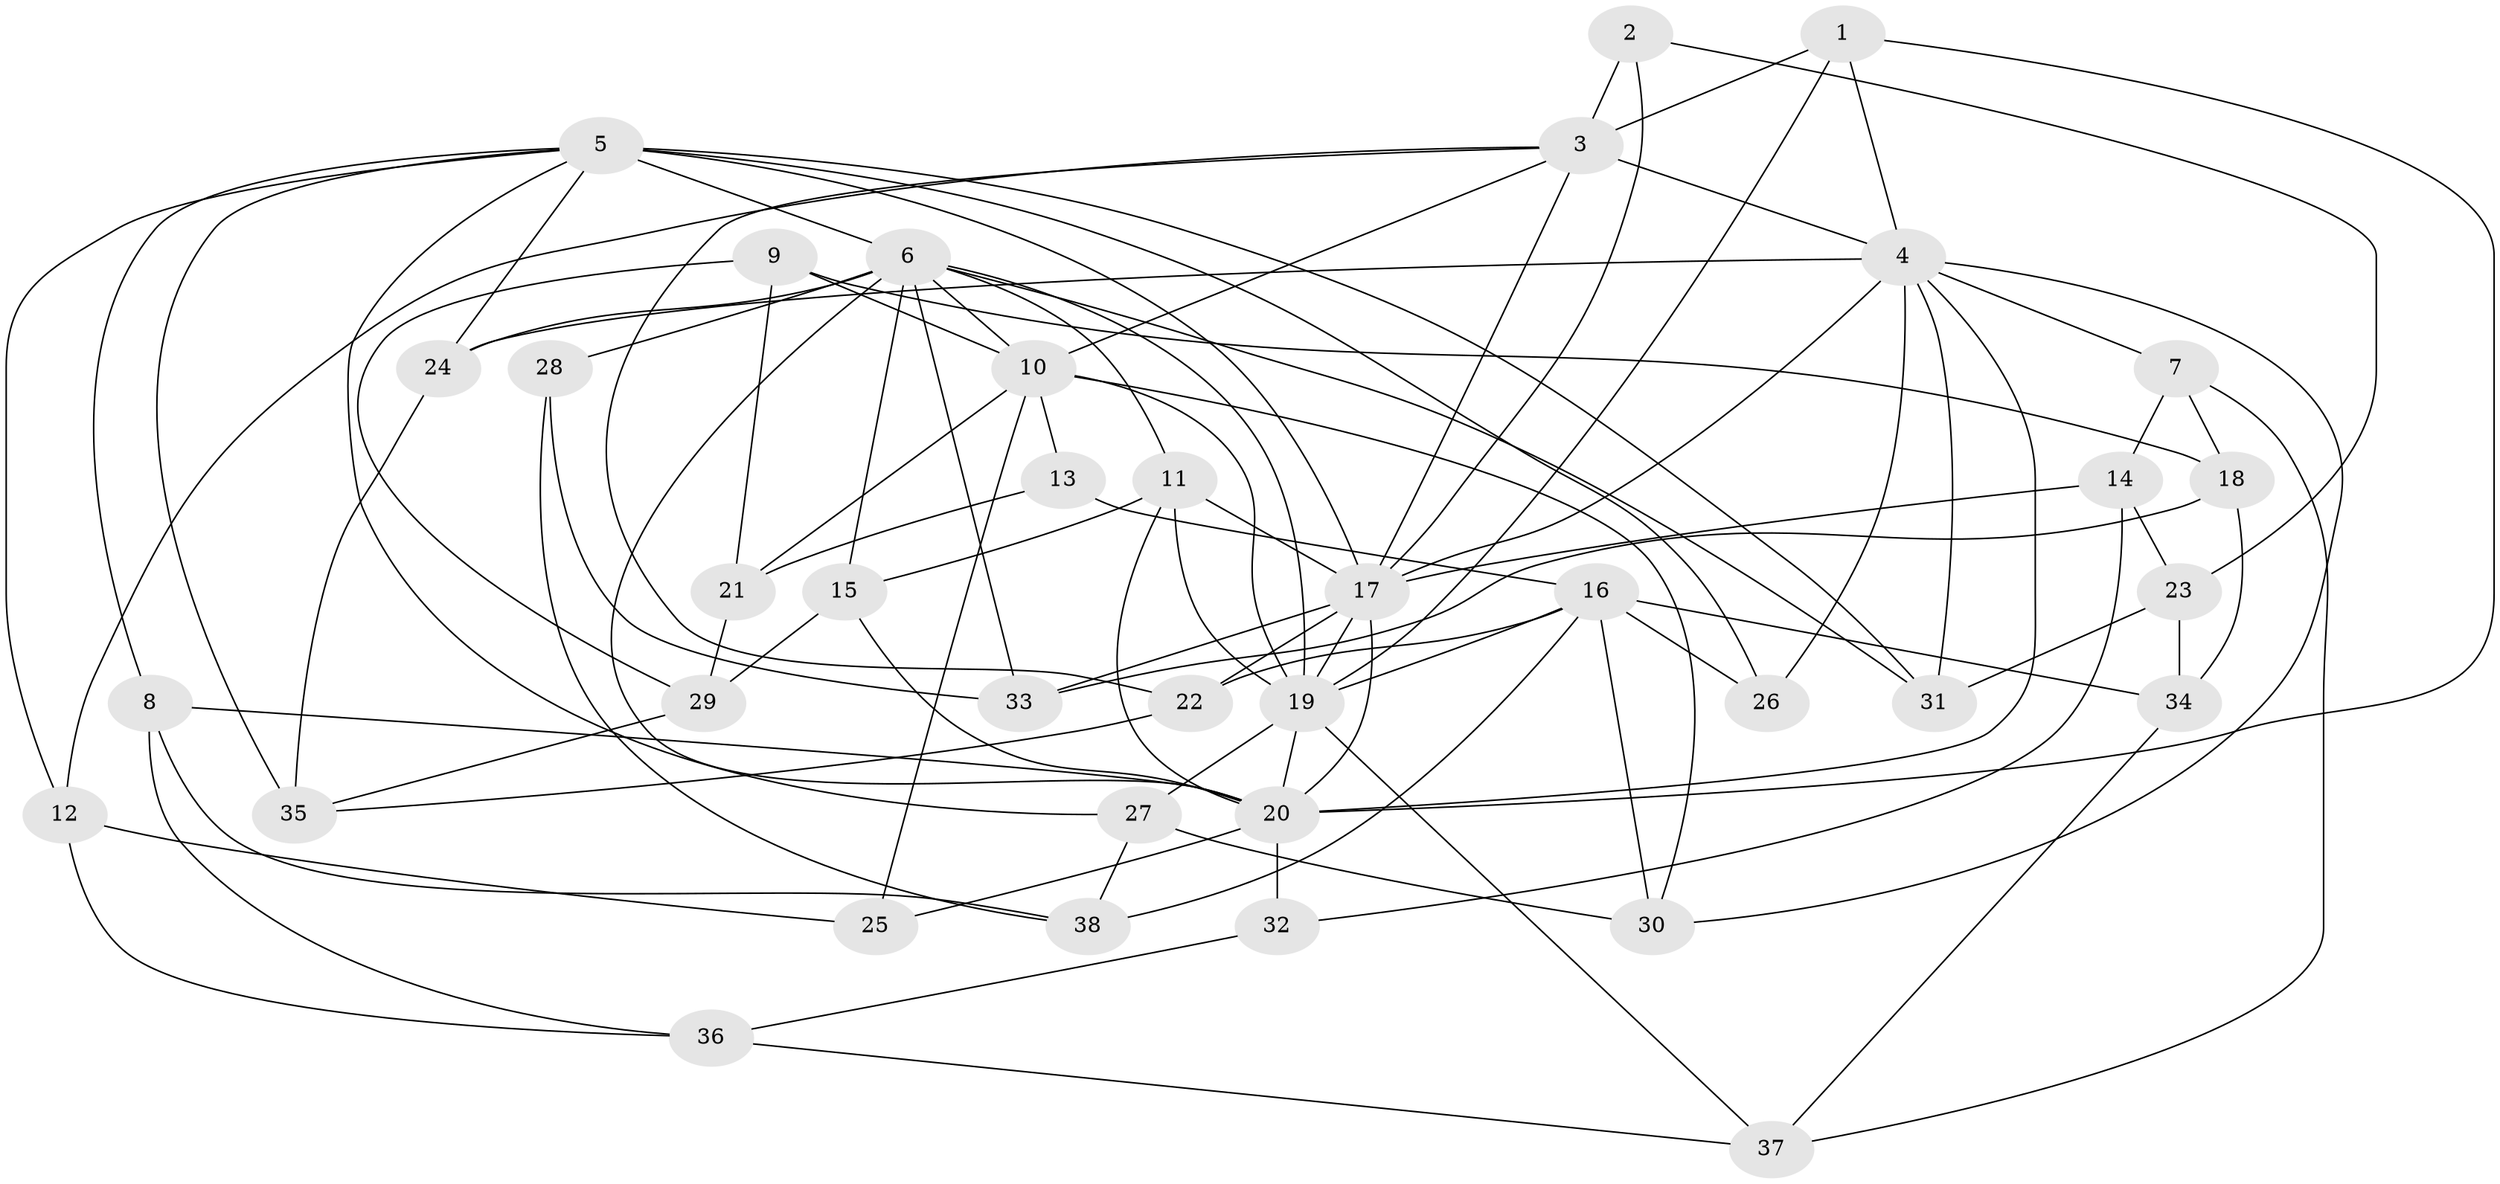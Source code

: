 // original degree distribution, {4: 1.0}
// Generated by graph-tools (version 1.1) at 2025/37/03/09/25 02:37:47]
// undirected, 38 vertices, 95 edges
graph export_dot {
graph [start="1"]
  node [color=gray90,style=filled];
  1;
  2;
  3;
  4;
  5;
  6;
  7;
  8;
  9;
  10;
  11;
  12;
  13;
  14;
  15;
  16;
  17;
  18;
  19;
  20;
  21;
  22;
  23;
  24;
  25;
  26;
  27;
  28;
  29;
  30;
  31;
  32;
  33;
  34;
  35;
  36;
  37;
  38;
  1 -- 3 [weight=1.0];
  1 -- 4 [weight=1.0];
  1 -- 19 [weight=1.0];
  1 -- 20 [weight=1.0];
  2 -- 3 [weight=2.0];
  2 -- 17 [weight=1.0];
  2 -- 23 [weight=1.0];
  3 -- 4 [weight=2.0];
  3 -- 10 [weight=2.0];
  3 -- 12 [weight=1.0];
  3 -- 17 [weight=1.0];
  3 -- 22 [weight=1.0];
  4 -- 7 [weight=1.0];
  4 -- 17 [weight=1.0];
  4 -- 20 [weight=1.0];
  4 -- 24 [weight=1.0];
  4 -- 26 [weight=1.0];
  4 -- 30 [weight=1.0];
  4 -- 31 [weight=1.0];
  5 -- 6 [weight=1.0];
  5 -- 8 [weight=1.0];
  5 -- 12 [weight=1.0];
  5 -- 17 [weight=1.0];
  5 -- 24 [weight=1.0];
  5 -- 26 [weight=2.0];
  5 -- 27 [weight=1.0];
  5 -- 31 [weight=1.0];
  5 -- 35 [weight=1.0];
  6 -- 10 [weight=1.0];
  6 -- 11 [weight=1.0];
  6 -- 15 [weight=1.0];
  6 -- 19 [weight=2.0];
  6 -- 20 [weight=1.0];
  6 -- 24 [weight=1.0];
  6 -- 28 [weight=2.0];
  6 -- 31 [weight=1.0];
  6 -- 33 [weight=1.0];
  7 -- 14 [weight=1.0];
  7 -- 18 [weight=1.0];
  7 -- 37 [weight=1.0];
  8 -- 20 [weight=1.0];
  8 -- 36 [weight=1.0];
  8 -- 38 [weight=1.0];
  9 -- 10 [weight=1.0];
  9 -- 18 [weight=1.0];
  9 -- 21 [weight=1.0];
  9 -- 29 [weight=1.0];
  10 -- 13 [weight=1.0];
  10 -- 19 [weight=1.0];
  10 -- 21 [weight=1.0];
  10 -- 25 [weight=2.0];
  10 -- 30 [weight=1.0];
  11 -- 15 [weight=1.0];
  11 -- 17 [weight=1.0];
  11 -- 19 [weight=2.0];
  11 -- 20 [weight=1.0];
  12 -- 25 [weight=1.0];
  12 -- 36 [weight=1.0];
  13 -- 16 [weight=2.0];
  13 -- 21 [weight=1.0];
  14 -- 17 [weight=1.0];
  14 -- 23 [weight=1.0];
  14 -- 32 [weight=1.0];
  15 -- 20 [weight=1.0];
  15 -- 29 [weight=1.0];
  16 -- 19 [weight=1.0];
  16 -- 22 [weight=1.0];
  16 -- 26 [weight=1.0];
  16 -- 30 [weight=1.0];
  16 -- 34 [weight=1.0];
  16 -- 38 [weight=1.0];
  17 -- 19 [weight=1.0];
  17 -- 20 [weight=1.0];
  17 -- 22 [weight=1.0];
  17 -- 33 [weight=1.0];
  18 -- 33 [weight=1.0];
  18 -- 34 [weight=1.0];
  19 -- 20 [weight=2.0];
  19 -- 27 [weight=1.0];
  19 -- 37 [weight=1.0];
  20 -- 25 [weight=1.0];
  20 -- 32 [weight=2.0];
  21 -- 29 [weight=1.0];
  22 -- 35 [weight=1.0];
  23 -- 31 [weight=1.0];
  23 -- 34 [weight=1.0];
  24 -- 35 [weight=1.0];
  27 -- 30 [weight=1.0];
  27 -- 38 [weight=1.0];
  28 -- 33 [weight=1.0];
  28 -- 38 [weight=1.0];
  29 -- 35 [weight=1.0];
  32 -- 36 [weight=1.0];
  34 -- 37 [weight=1.0];
  36 -- 37 [weight=1.0];
}
